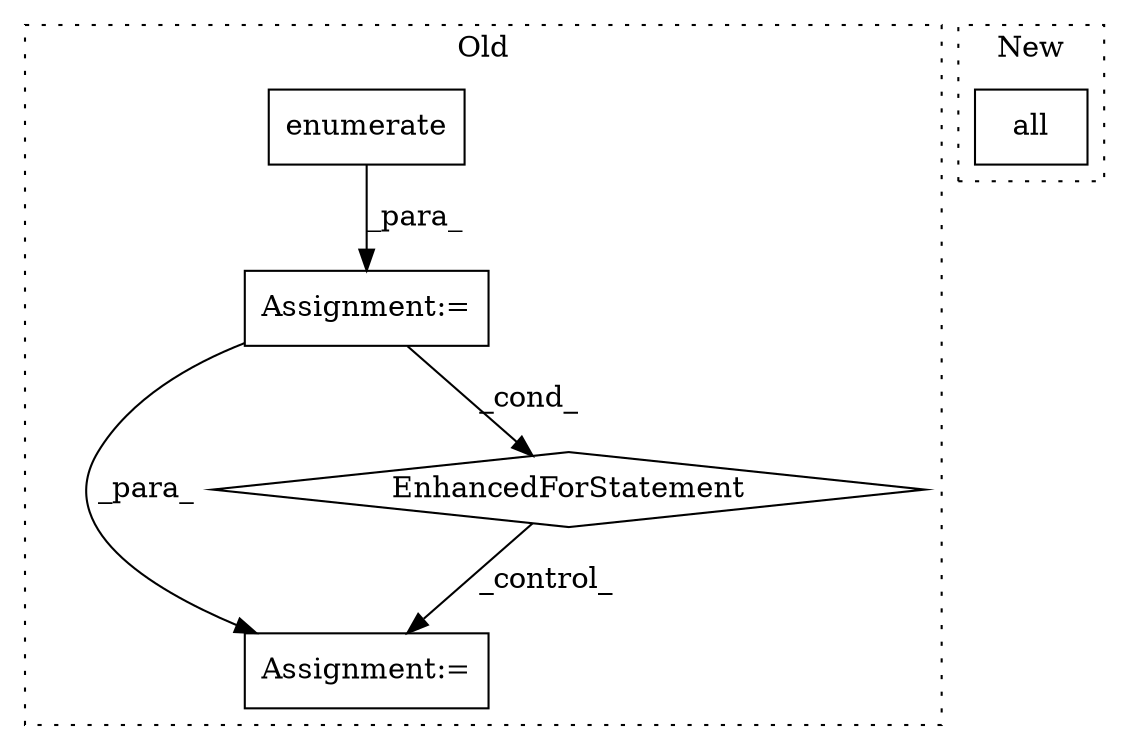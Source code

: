 digraph G {
subgraph cluster0 {
1 [label="enumerate" a="32" s="2017,2029" l="10,1" shape="box"];
3 [label="Assignment:=" a="7" s="2111" l="1" shape="box"];
4 [label="Assignment:=" a="7" s="1940,2030" l="69,2" shape="box"];
5 [label="EnhancedForStatement" a="70" s="1940,2030" l="69,2" shape="diamond"];
label = "Old";
style="dotted";
}
subgraph cluster1 {
2 [label="all" a="32" s="1920,1946" l="4,1" shape="box"];
label = "New";
style="dotted";
}
1 -> 4 [label="_para_"];
4 -> 3 [label="_para_"];
4 -> 5 [label="_cond_"];
5 -> 3 [label="_control_"];
}
